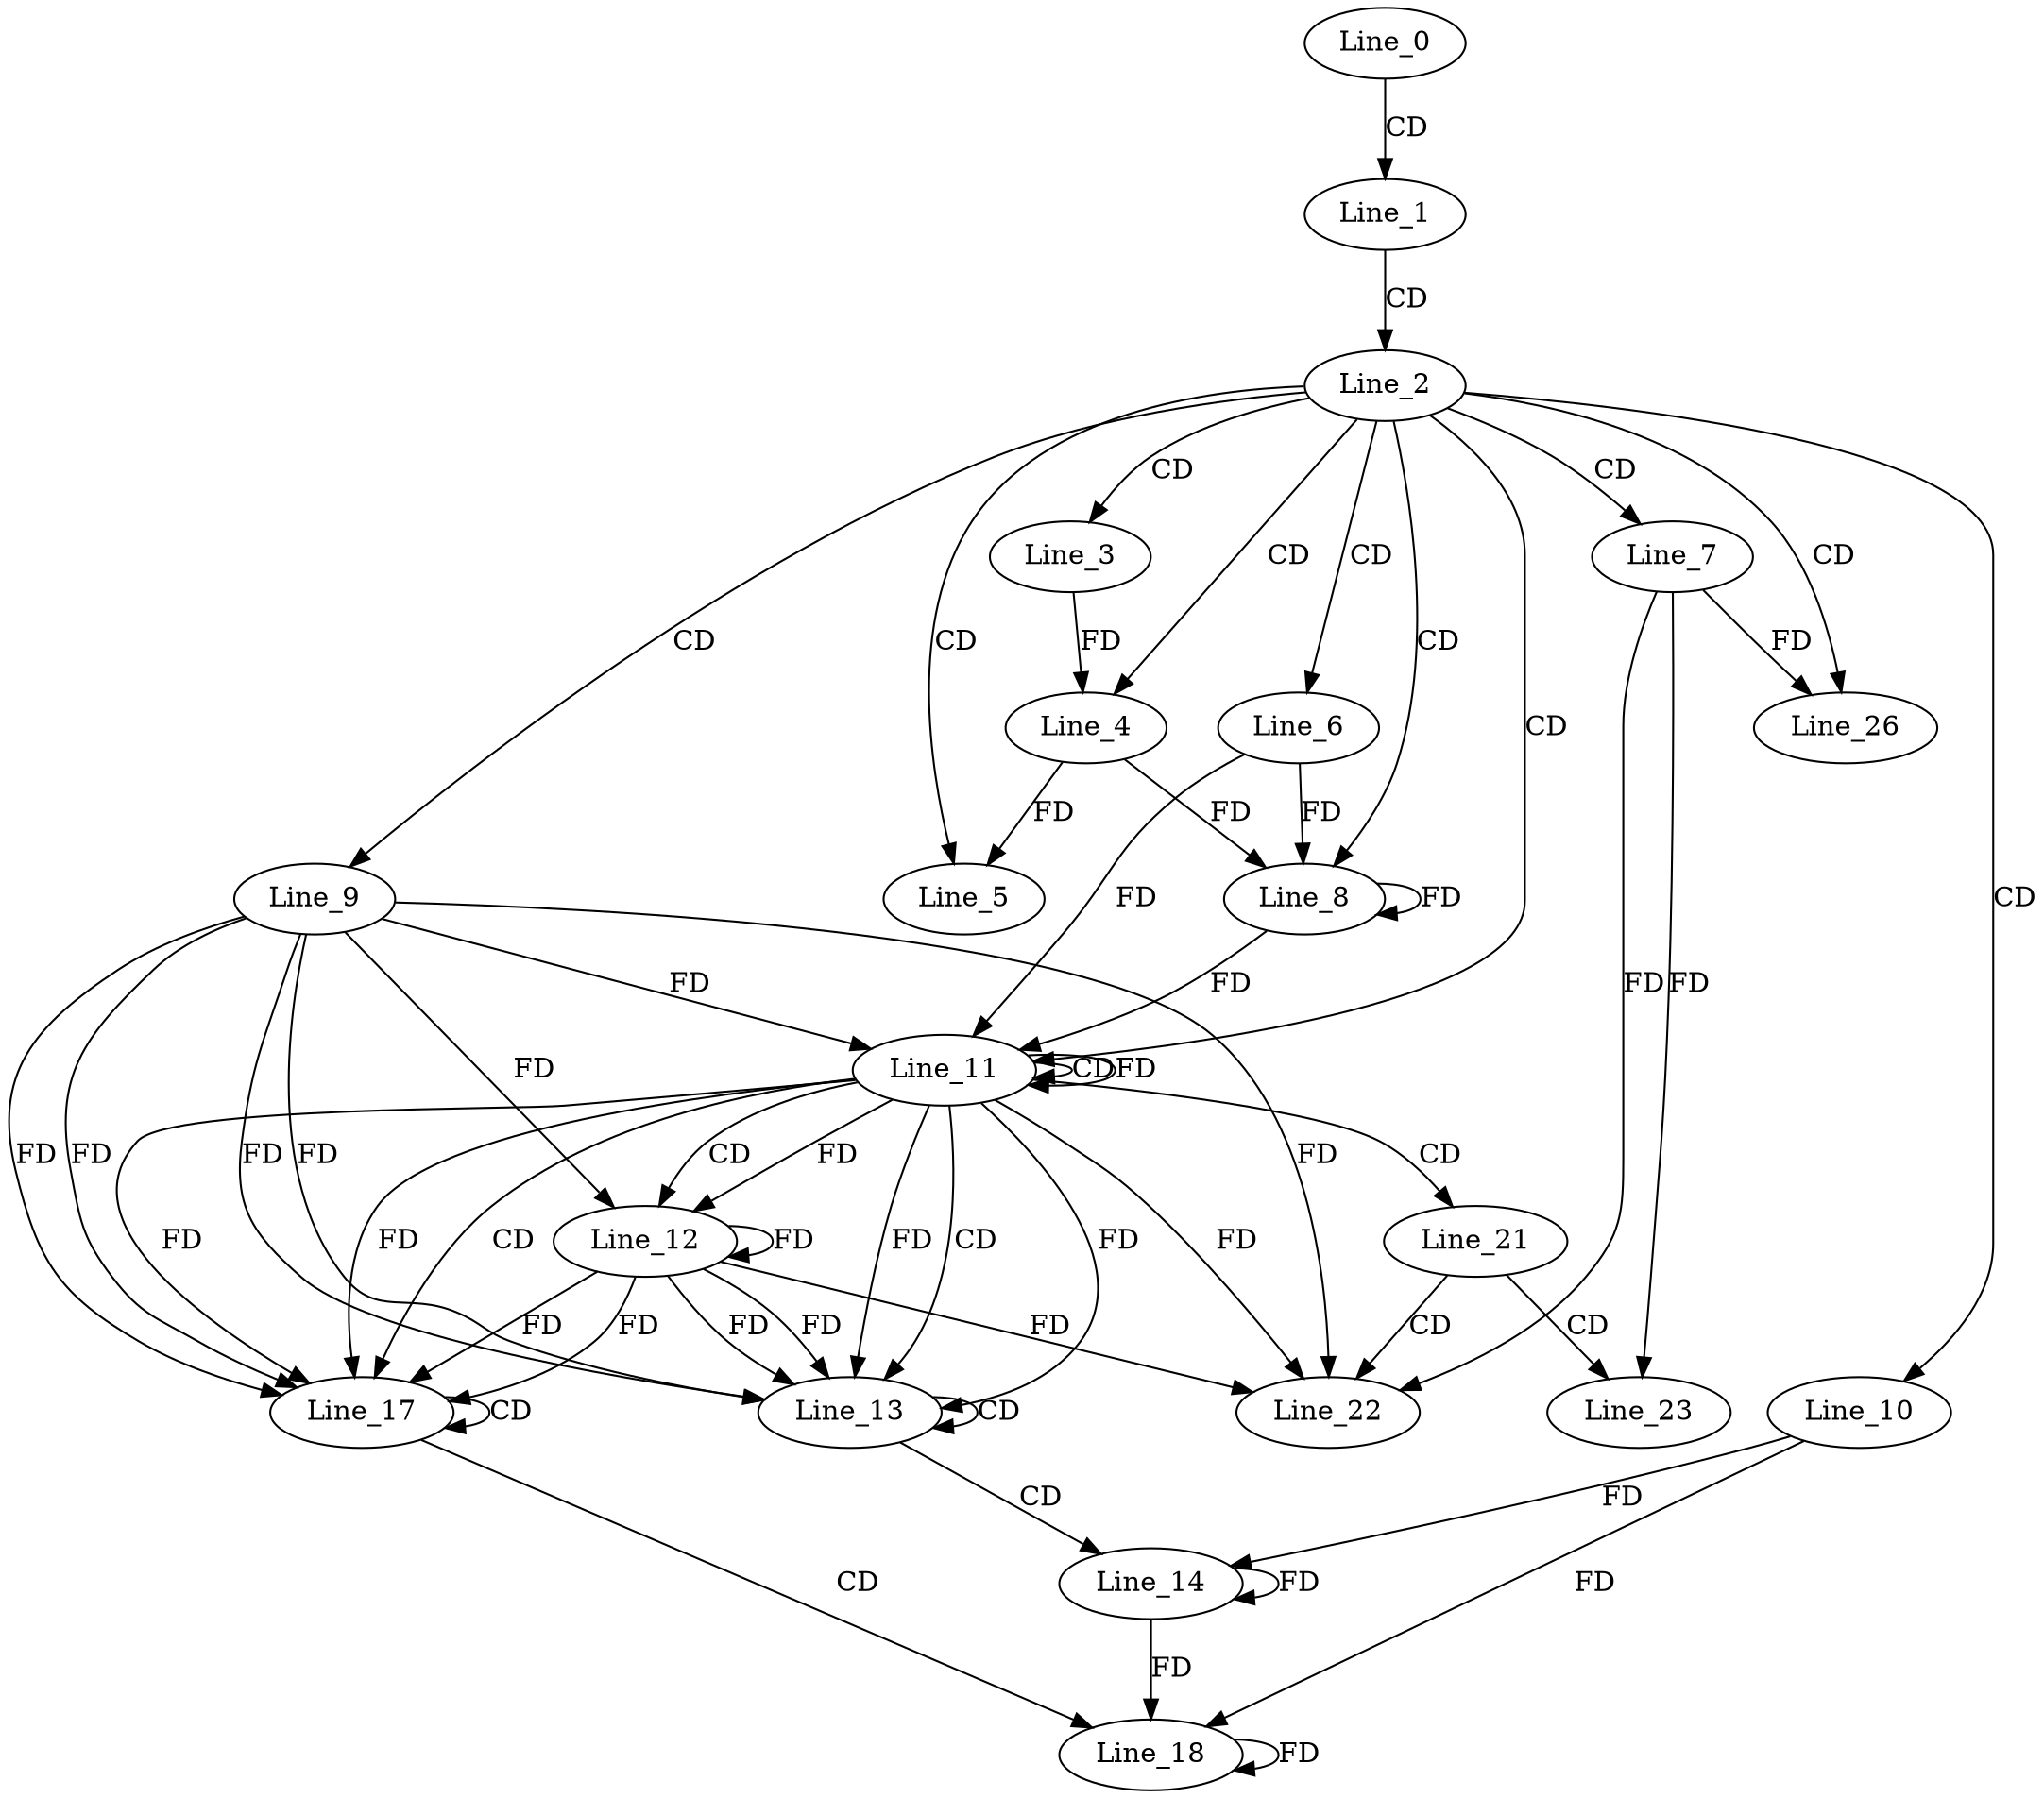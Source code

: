 digraph G {
  Line_0;
  Line_1;
  Line_2;
  Line_3;
  Line_4;
  Line_4;
  Line_5;
  Line_6;
  Line_7;
  Line_8;
  Line_8;
  Line_9;
  Line_10;
  Line_11;
  Line_11;
  Line_11;
  Line_12;
  Line_12;
  Line_13;
  Line_13;
  Line_14;
  Line_17;
  Line_17;
  Line_18;
  Line_21;
  Line_22;
  Line_23;
  Line_26;
  Line_26;
  Line_0 -> Line_1 [ label="CD" ];
  Line_1 -> Line_2 [ label="CD" ];
  Line_2 -> Line_3 [ label="CD" ];
  Line_2 -> Line_4 [ label="CD" ];
  Line_3 -> Line_4 [ label="FD" ];
  Line_2 -> Line_5 [ label="CD" ];
  Line_4 -> Line_5 [ label="FD" ];
  Line_2 -> Line_6 [ label="CD" ];
  Line_2 -> Line_7 [ label="CD" ];
  Line_2 -> Line_8 [ label="CD" ];
  Line_6 -> Line_8 [ label="FD" ];
  Line_8 -> Line_8 [ label="FD" ];
  Line_4 -> Line_8 [ label="FD" ];
  Line_2 -> Line_9 [ label="CD" ];
  Line_2 -> Line_10 [ label="CD" ];
  Line_2 -> Line_11 [ label="CD" ];
  Line_11 -> Line_11 [ label="CD" ];
  Line_11 -> Line_11 [ label="FD" ];
  Line_9 -> Line_11 [ label="FD" ];
  Line_6 -> Line_11 [ label="FD" ];
  Line_8 -> Line_11 [ label="FD" ];
  Line_11 -> Line_12 [ label="CD" ];
  Line_11 -> Line_12 [ label="FD" ];
  Line_12 -> Line_12 [ label="FD" ];
  Line_9 -> Line_12 [ label="FD" ];
  Line_11 -> Line_13 [ label="CD" ];
  Line_11 -> Line_13 [ label="FD" ];
  Line_12 -> Line_13 [ label="FD" ];
  Line_9 -> Line_13 [ label="FD" ];
  Line_13 -> Line_13 [ label="CD" ];
  Line_11 -> Line_13 [ label="FD" ];
  Line_12 -> Line_13 [ label="FD" ];
  Line_9 -> Line_13 [ label="FD" ];
  Line_13 -> Line_14 [ label="CD" ];
  Line_14 -> Line_14 [ label="FD" ];
  Line_10 -> Line_14 [ label="FD" ];
  Line_11 -> Line_17 [ label="CD" ];
  Line_11 -> Line_17 [ label="FD" ];
  Line_12 -> Line_17 [ label="FD" ];
  Line_9 -> Line_17 [ label="FD" ];
  Line_17 -> Line_17 [ label="CD" ];
  Line_11 -> Line_17 [ label="FD" ];
  Line_12 -> Line_17 [ label="FD" ];
  Line_9 -> Line_17 [ label="FD" ];
  Line_17 -> Line_18 [ label="CD" ];
  Line_14 -> Line_18 [ label="FD" ];
  Line_18 -> Line_18 [ label="FD" ];
  Line_10 -> Line_18 [ label="FD" ];
  Line_11 -> Line_21 [ label="CD" ];
  Line_21 -> Line_22 [ label="CD" ];
  Line_7 -> Line_22 [ label="FD" ];
  Line_11 -> Line_22 [ label="FD" ];
  Line_12 -> Line_22 [ label="FD" ];
  Line_9 -> Line_22 [ label="FD" ];
  Line_21 -> Line_23 [ label="CD" ];
  Line_7 -> Line_23 [ label="FD" ];
  Line_2 -> Line_26 [ label="CD" ];
  Line_7 -> Line_26 [ label="FD" ];
}
